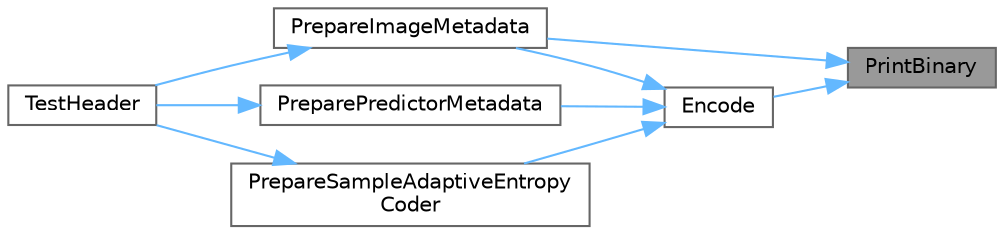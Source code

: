 digraph "PrintBinary"
{
 // LATEX_PDF_SIZE
  bgcolor="transparent";
  edge [fontname=Helvetica,fontsize=10,labelfontname=Helvetica,labelfontsize=10];
  node [fontname=Helvetica,fontsize=10,shape=box,height=0.2,width=0.4];
  rankdir="RL";
  Node1 [id="Node000001",label="PrintBinary",height=0.2,width=0.4,color="gray40", fillcolor="grey60", style="filled", fontcolor="black",tooltip=" "];
  Node1 -> Node2 [id="edge17_Node000001_Node000002",dir="back",color="steelblue1",style="solid",tooltip=" "];
  Node2 [id="Node000002",label="Encode",height=0.2,width=0.4,color="grey40", fillcolor="white", style="filled",URL="$d7/d92/encoder__helper_8c.html#a7050a856b982bdf5a658945d470cd683",tooltip=" "];
  Node2 -> Node3 [id="edge18_Node000002_Node000003",dir="back",color="steelblue1",style="solid",tooltip=" "];
  Node3 [id="Node000003",label="PrepareImageMetadata",height=0.2,width=0.4,color="grey40", fillcolor="white", style="filled",URL="$df/db9/header_8c.html#ac726367a97f26d89d0e2a44763f43448",tooltip=" "];
  Node3 -> Node4 [id="edge19_Node000003_Node000004",dir="back",color="steelblue1",style="solid",tooltip=" "];
  Node4 [id="Node000004",label="TestHeader",height=0.2,width=0.4,color="grey40", fillcolor="white", style="filled",URL="$d6/d92/generate__image_8c.html#a7c0526eafc78103d6067815877e28fe8",tooltip=" "];
  Node2 -> Node5 [id="edge20_Node000002_Node000005",dir="back",color="steelblue1",style="solid",tooltip=" "];
  Node5 [id="Node000005",label="PreparePredictorMetadata",height=0.2,width=0.4,color="grey40", fillcolor="white", style="filled",URL="$df/db9/header_8c.html#abab4192db36e8577c377efd110ff5efc",tooltip=" "];
  Node5 -> Node4 [id="edge21_Node000005_Node000004",dir="back",color="steelblue1",style="solid",tooltip=" "];
  Node2 -> Node6 [id="edge22_Node000002_Node000006",dir="back",color="steelblue1",style="solid",tooltip=" "];
  Node6 [id="Node000006",label="PrepareSampleAdaptiveEntropy\lCoder",height=0.2,width=0.4,color="grey40", fillcolor="white", style="filled",URL="$df/db9/header_8c.html#a90788cfb0ad28f5bc9b0cd67d0a2b52e",tooltip=" "];
  Node6 -> Node4 [id="edge23_Node000006_Node000004",dir="back",color="steelblue1",style="solid",tooltip=" "];
  Node1 -> Node3 [id="edge24_Node000001_Node000003",dir="back",color="steelblue1",style="solid",tooltip=" "];
}
